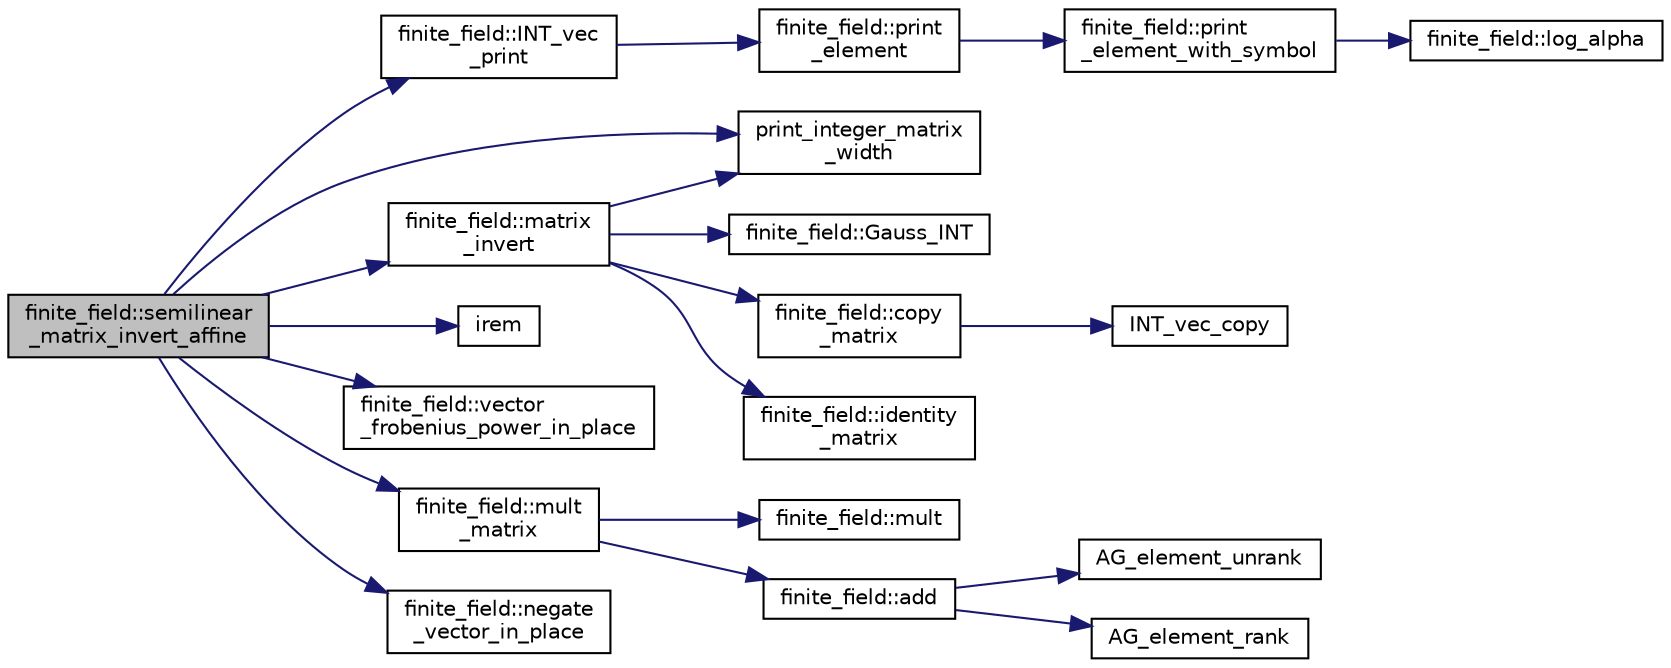 digraph "finite_field::semilinear_matrix_invert_affine"
{
  edge [fontname="Helvetica",fontsize="10",labelfontname="Helvetica",labelfontsize="10"];
  node [fontname="Helvetica",fontsize="10",shape=record];
  rankdir="LR";
  Node18288 [label="finite_field::semilinear\l_matrix_invert_affine",height=0.2,width=0.4,color="black", fillcolor="grey75", style="filled", fontcolor="black"];
  Node18288 -> Node18289 [color="midnightblue",fontsize="10",style="solid",fontname="Helvetica"];
  Node18289 [label="print_integer_matrix\l_width",height=0.2,width=0.4,color="black", fillcolor="white", style="filled",URL="$d5/db4/io__and__os_8h.html#aa78f3e73fc2179251bd15adbcc31573f"];
  Node18288 -> Node18290 [color="midnightblue",fontsize="10",style="solid",fontname="Helvetica"];
  Node18290 [label="finite_field::INT_vec\l_print",height=0.2,width=0.4,color="black", fillcolor="white", style="filled",URL="$df/d5a/classfinite__field.html#a9c33a61dedc197e37b014b6f8dc07f06"];
  Node18290 -> Node18291 [color="midnightblue",fontsize="10",style="solid",fontname="Helvetica"];
  Node18291 [label="finite_field::print\l_element",height=0.2,width=0.4,color="black", fillcolor="white", style="filled",URL="$df/d5a/classfinite__field.html#ab7d1f59c043d7696b8b47c92d0fedad5"];
  Node18291 -> Node18292 [color="midnightblue",fontsize="10",style="solid",fontname="Helvetica"];
  Node18292 [label="finite_field::print\l_element_with_symbol",height=0.2,width=0.4,color="black", fillcolor="white", style="filled",URL="$df/d5a/classfinite__field.html#aa0180c961aa4a0a8934cb4dc82e38a4d"];
  Node18292 -> Node18293 [color="midnightblue",fontsize="10",style="solid",fontname="Helvetica"];
  Node18293 [label="finite_field::log_alpha",height=0.2,width=0.4,color="black", fillcolor="white", style="filled",URL="$df/d5a/classfinite__field.html#a446a83ae0d281ddf44215626f0097305"];
  Node18288 -> Node18294 [color="midnightblue",fontsize="10",style="solid",fontname="Helvetica"];
  Node18294 [label="finite_field::matrix\l_invert",height=0.2,width=0.4,color="black", fillcolor="white", style="filled",URL="$df/d5a/classfinite__field.html#a4c017c0edc20fefef3da0db4ef4248f7"];
  Node18294 -> Node18289 [color="midnightblue",fontsize="10",style="solid",fontname="Helvetica"];
  Node18294 -> Node18295 [color="midnightblue",fontsize="10",style="solid",fontname="Helvetica"];
  Node18295 [label="finite_field::copy\l_matrix",height=0.2,width=0.4,color="black", fillcolor="white", style="filled",URL="$df/d5a/classfinite__field.html#a2bfe6d4feabc4f27d253c7702ef9b8cb"];
  Node18295 -> Node18296 [color="midnightblue",fontsize="10",style="solid",fontname="Helvetica"];
  Node18296 [label="INT_vec_copy",height=0.2,width=0.4,color="black", fillcolor="white", style="filled",URL="$df/dbf/sajeeb_8_c.html#ac2d875e27e009af6ec04d17254d11075"];
  Node18294 -> Node18297 [color="midnightblue",fontsize="10",style="solid",fontname="Helvetica"];
  Node18297 [label="finite_field::identity\l_matrix",height=0.2,width=0.4,color="black", fillcolor="white", style="filled",URL="$df/d5a/classfinite__field.html#a4688997f80b8721560bccec986c23413"];
  Node18294 -> Node18298 [color="midnightblue",fontsize="10",style="solid",fontname="Helvetica"];
  Node18298 [label="finite_field::Gauss_INT",height=0.2,width=0.4,color="black", fillcolor="white", style="filled",URL="$df/d5a/classfinite__field.html#adb676d2e80341b53751326e3a58beb11"];
  Node18288 -> Node18299 [color="midnightblue",fontsize="10",style="solid",fontname="Helvetica"];
  Node18299 [label="irem",height=0.2,width=0.4,color="black", fillcolor="white", style="filled",URL="$de/dc5/algebra__and__number__theory_8h.html#ae753505dbf1e3a9adaaf2f0893dd8c6c"];
  Node18288 -> Node18300 [color="midnightblue",fontsize="10",style="solid",fontname="Helvetica"];
  Node18300 [label="finite_field::vector\l_frobenius_power_in_place",height=0.2,width=0.4,color="black", fillcolor="white", style="filled",URL="$df/d5a/classfinite__field.html#ab56074024300775d943c7943d845df91"];
  Node18288 -> Node18301 [color="midnightblue",fontsize="10",style="solid",fontname="Helvetica"];
  Node18301 [label="finite_field::mult\l_matrix",height=0.2,width=0.4,color="black", fillcolor="white", style="filled",URL="$df/d5a/classfinite__field.html#a48517f15dfd7b21c37e0975855f1ada2"];
  Node18301 -> Node18302 [color="midnightblue",fontsize="10",style="solid",fontname="Helvetica"];
  Node18302 [label="finite_field::add",height=0.2,width=0.4,color="black", fillcolor="white", style="filled",URL="$df/d5a/classfinite__field.html#a8f12328a27500f3c7be0c849ebbc9d14"];
  Node18302 -> Node18303 [color="midnightblue",fontsize="10",style="solid",fontname="Helvetica"];
  Node18303 [label="AG_element_unrank",height=0.2,width=0.4,color="black", fillcolor="white", style="filled",URL="$d4/d67/geometry_8h.html#a4a33b86c87b2879b97cfa1327abe2885"];
  Node18302 -> Node18304 [color="midnightblue",fontsize="10",style="solid",fontname="Helvetica"];
  Node18304 [label="AG_element_rank",height=0.2,width=0.4,color="black", fillcolor="white", style="filled",URL="$d4/d67/geometry_8h.html#ab2ac908d07dd8038fd996e26bdc75c17"];
  Node18301 -> Node18305 [color="midnightblue",fontsize="10",style="solid",fontname="Helvetica"];
  Node18305 [label="finite_field::mult",height=0.2,width=0.4,color="black", fillcolor="white", style="filled",URL="$df/d5a/classfinite__field.html#a24fb5917aa6d4d656fd855b7f44a13b0"];
  Node18288 -> Node18306 [color="midnightblue",fontsize="10",style="solid",fontname="Helvetica"];
  Node18306 [label="finite_field::negate\l_vector_in_place",height=0.2,width=0.4,color="black", fillcolor="white", style="filled",URL="$df/d5a/classfinite__field.html#ad6a305338cfff6d22353ac03c5cd5e03"];
}
